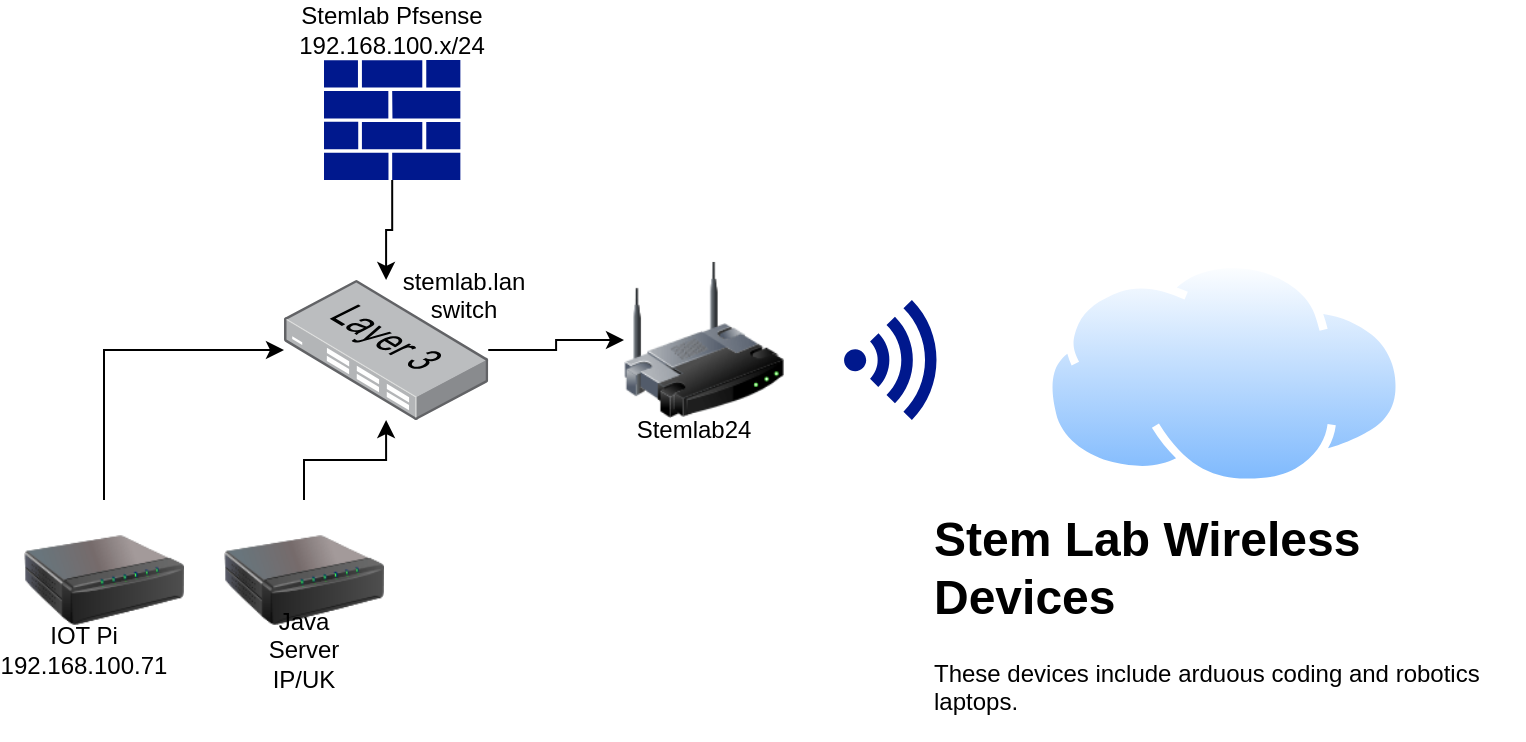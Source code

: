 <mxfile version="22.1.21" type="github">
  <diagram name="Page-1" id="6mtPiEHwgz28ZsKCztRj">
    <mxGraphModel dx="1434" dy="822" grid="1" gridSize="10" guides="1" tooltips="1" connect="1" arrows="1" fold="1" page="1" pageScale="1" pageWidth="850" pageHeight="1100" math="0" shadow="0">
      <root>
        <mxCell id="0" />
        <mxCell id="1" parent="0" />
        <mxCell id="u4EqbkOcz1CNJ_0qTdlZ-4" style="edgeStyle=orthogonalEdgeStyle;rounded=0;orthogonalLoop=1;jettySize=auto;html=1;" edge="1" parent="1" source="u4EqbkOcz1CNJ_0qTdlZ-1" target="u4EqbkOcz1CNJ_0qTdlZ-2">
          <mxGeometry relative="1" as="geometry" />
        </mxCell>
        <mxCell id="u4EqbkOcz1CNJ_0qTdlZ-1" value="" style="sketch=0;aspect=fixed;pointerEvents=1;shadow=0;dashed=0;html=1;strokeColor=none;labelPosition=center;verticalLabelPosition=bottom;verticalAlign=top;align=center;fillColor=#00188D;shape=mxgraph.mscae.enterprise.firewall" vertex="1" parent="1">
          <mxGeometry x="210" y="110" width="68.18" height="60" as="geometry" />
        </mxCell>
        <mxCell id="u4EqbkOcz1CNJ_0qTdlZ-5" style="edgeStyle=orthogonalEdgeStyle;rounded=0;orthogonalLoop=1;jettySize=auto;html=1;" edge="1" parent="1" source="u4EqbkOcz1CNJ_0qTdlZ-2" target="u4EqbkOcz1CNJ_0qTdlZ-3">
          <mxGeometry relative="1" as="geometry" />
        </mxCell>
        <mxCell id="u4EqbkOcz1CNJ_0qTdlZ-2" value="" style="image;points=[];aspect=fixed;html=1;align=center;shadow=0;dashed=0;image=img/lib/allied_telesis/switch/Switch_24_port_L3.svg;" vertex="1" parent="1">
          <mxGeometry x="190" y="220" width="102.12" height="70" as="geometry" />
        </mxCell>
        <mxCell id="u4EqbkOcz1CNJ_0qTdlZ-3" value="" style="image;html=1;image=img/lib/clip_art/networking/Wireless_Router_128x128.png" vertex="1" parent="1">
          <mxGeometry x="360" y="210" width="80" height="80" as="geometry" />
        </mxCell>
        <mxCell id="u4EqbkOcz1CNJ_0qTdlZ-12" style="edgeStyle=elbowEdgeStyle;rounded=0;orthogonalLoop=1;jettySize=auto;html=1;" edge="1" parent="1" source="u4EqbkOcz1CNJ_0qTdlZ-6" target="u4EqbkOcz1CNJ_0qTdlZ-2">
          <mxGeometry relative="1" as="geometry">
            <Array as="points">
              <mxPoint x="100" y="310" />
            </Array>
          </mxGeometry>
        </mxCell>
        <mxCell id="u4EqbkOcz1CNJ_0qTdlZ-6" value="" style="image;html=1;image=img/lib/clip_art/networking/Print_Server_128x128.png" vertex="1" parent="1">
          <mxGeometry x="60" y="330" width="80" height="80" as="geometry" />
        </mxCell>
        <mxCell id="u4EqbkOcz1CNJ_0qTdlZ-9" style="edgeStyle=orthogonalEdgeStyle;rounded=0;orthogonalLoop=1;jettySize=auto;html=1;" edge="1" parent="1" source="u4EqbkOcz1CNJ_0qTdlZ-7" target="u4EqbkOcz1CNJ_0qTdlZ-2">
          <mxGeometry relative="1" as="geometry" />
        </mxCell>
        <mxCell id="u4EqbkOcz1CNJ_0qTdlZ-7" value="" style="image;html=1;image=img/lib/clip_art/networking/Print_Server_128x128.png" vertex="1" parent="1">
          <mxGeometry x="160" y="330" width="80" height="80" as="geometry" />
        </mxCell>
        <mxCell id="u4EqbkOcz1CNJ_0qTdlZ-8" value="" style="image;aspect=fixed;perimeter=ellipsePerimeter;html=1;align=center;shadow=0;dashed=0;spacingTop=3;image=img/lib/active_directory/internet_cloud.svg;" vertex="1" parent="1">
          <mxGeometry x="570" y="210" width="180" height="113.4" as="geometry" />
        </mxCell>
        <mxCell id="u4EqbkOcz1CNJ_0qTdlZ-13" value="" style="sketch=0;aspect=fixed;pointerEvents=1;shadow=0;dashed=0;html=1;strokeColor=none;labelPosition=center;verticalLabelPosition=bottom;verticalAlign=top;align=center;fillColor=#00188D;shape=mxgraph.mscae.enterprise.wireless_connection" vertex="1" parent="1">
          <mxGeometry x="470" y="230" width="50.4" height="60" as="geometry" />
        </mxCell>
        <mxCell id="u4EqbkOcz1CNJ_0qTdlZ-14" value="&lt;div&gt;Stemlab Pfsense&lt;/div&gt;&lt;div&gt;192.168.100.x/24&lt;br&gt;&lt;/div&gt;" style="text;html=1;strokeColor=none;fillColor=none;align=center;verticalAlign=middle;whiteSpace=wrap;rounded=0;" vertex="1" parent="1">
          <mxGeometry x="191.14" y="80" width="105.91" height="30" as="geometry" />
        </mxCell>
        <mxCell id="u4EqbkOcz1CNJ_0qTdlZ-15" value="&lt;div&gt;stemlab.lan switch&lt;/div&gt;&lt;div&gt;&lt;br&gt;&lt;/div&gt;" style="text;html=1;strokeColor=none;fillColor=none;align=center;verticalAlign=middle;whiteSpace=wrap;rounded=0;" vertex="1" parent="1">
          <mxGeometry x="250" y="220" width="60" height="30" as="geometry" />
        </mxCell>
        <mxCell id="u4EqbkOcz1CNJ_0qTdlZ-16" value="&lt;div&gt;IOT Pi &lt;br&gt;&lt;/div&gt;&lt;div&gt;192.168.100.71&lt;br&gt;&lt;/div&gt;" style="text;html=1;strokeColor=none;fillColor=none;align=center;verticalAlign=middle;whiteSpace=wrap;rounded=0;" vertex="1" parent="1">
          <mxGeometry x="60" y="390" width="60" height="30" as="geometry" />
        </mxCell>
        <mxCell id="u4EqbkOcz1CNJ_0qTdlZ-17" value="&lt;div&gt;Java Server&lt;/div&gt;&lt;div&gt;IP/UK&lt;br&gt;&lt;/div&gt;" style="text;html=1;strokeColor=none;fillColor=none;align=center;verticalAlign=middle;whiteSpace=wrap;rounded=0;" vertex="1" parent="1">
          <mxGeometry x="170" y="390" width="60" height="30" as="geometry" />
        </mxCell>
        <mxCell id="u4EqbkOcz1CNJ_0qTdlZ-18" value="&lt;div&gt;Stemlab24&lt;/div&gt;" style="text;html=1;strokeColor=none;fillColor=none;align=center;verticalAlign=middle;whiteSpace=wrap;rounded=0;" vertex="1" parent="1">
          <mxGeometry x="365" y="280" width="60" height="30" as="geometry" />
        </mxCell>
        <mxCell id="u4EqbkOcz1CNJ_0qTdlZ-20" value="&lt;h1&gt;Stem Lab Wireless Devices&lt;br&gt;&lt;/h1&gt;&lt;p&gt;These devices include arduous coding and robotics laptops.&lt;br&gt;&lt;/p&gt;" style="text;html=1;strokeColor=none;fillColor=none;spacing=5;spacingTop=-20;whiteSpace=wrap;overflow=hidden;rounded=0;" vertex="1" parent="1">
          <mxGeometry x="510" y="330" width="300" height="120" as="geometry" />
        </mxCell>
      </root>
    </mxGraphModel>
  </diagram>
</mxfile>
